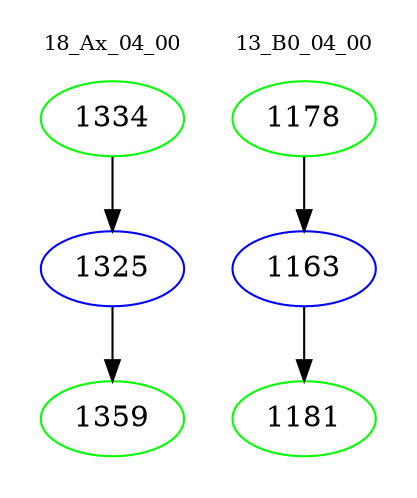digraph{
subgraph cluster_0 {
color = white
label = "18_Ax_04_00";
fontsize=10;
T0_1334 [label="1334", color="green"]
T0_1334 -> T0_1325 [color="black"]
T0_1325 [label="1325", color="blue"]
T0_1325 -> T0_1359 [color="black"]
T0_1359 [label="1359", color="green"]
}
subgraph cluster_1 {
color = white
label = "13_B0_04_00";
fontsize=10;
T1_1178 [label="1178", color="green"]
T1_1178 -> T1_1163 [color="black"]
T1_1163 [label="1163", color="blue"]
T1_1163 -> T1_1181 [color="black"]
T1_1181 [label="1181", color="green"]
}
}
